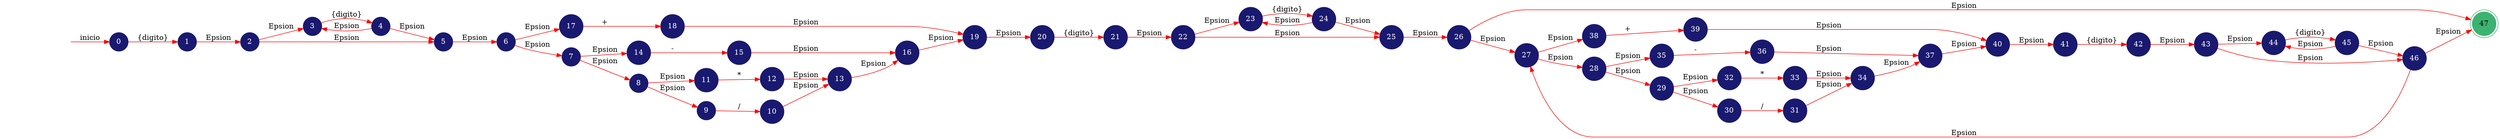 digraph automata_finito {
	rankdir=LR;
	node [shape=doublecircle, style = filled,color = mediumseagreen]; "47";
	node [shape=circle];
	node [color=midnightblue,fontcolor=white];
	edge [color=red];
	secret_node [style=invis];
	secret_node -> "0" [label="inicio"];
	"0" -> "1" [label="{digito}"];
	"1" -> "2" [label="Epsion"];
	"2" -> "3" [label="Epsion"];
	"2" -> "5" [label="Epsion"];
	"3" -> "4" [label="{digito}"];
	"4" -> "3" [label="Epsion"];
	"4" -> "5" [label="Epsion"];
	"5" -> "6" [label="Epsion"];
	"6" -> "17" [label="Epsion"];
	"6" -> "7" [label="Epsion"];
	"7" -> "14" [label="Epsion"];
	"7" -> "8" [label="Epsion"];
	"8" -> "11" [label="Epsion"];
	"8" -> "9" [label="Epsion"];
	"9" -> "10" [label="/"];
	"10" -> "13" [label="Epsion"];
	"11" -> "12" [label="*"];
	"12" -> "13" [label="Epsion"];
	"13" -> "16" [label="Epsion"];
	"14" -> "15" [label="-"];
	"15" -> "16" [label="Epsion"];
	"16" -> "19" [label="Epsion"];
	"17" -> "18" [label="+"];
	"18" -> "19" [label="Epsion"];
	"19" -> "20" [label="Epsion"];
	"20" -> "21" [label="{digito}"];
	"21" -> "22" [label="Epsion"];
	"22" -> "23" [label="Epsion"];
	"22" -> "25" [label="Epsion"];
	"23" -> "24" [label="{digito}"];
	"24" -> "23" [label="Epsion"];
	"24" -> "25" [label="Epsion"];
	"25" -> "26" [label="Epsion"];
	"26" -> "27" [label="Epsion"];
	"26" -> "47" [label="Epsion"];
	"27" -> "38" [label="Epsion"];
	"27" -> "28" [label="Epsion"];
	"28" -> "35" [label="Epsion"];
	"28" -> "29" [label="Epsion"];
	"29" -> "32" [label="Epsion"];
	"29" -> "30" [label="Epsion"];
	"30" -> "31" [label="/"];
	"31" -> "34" [label="Epsion"];
	"32" -> "33" [label="*"];
	"33" -> "34" [label="Epsion"];
	"34" -> "37" [label="Epsion"];
	"35" -> "36" [label="-"];
	"36" -> "37" [label="Epsion"];
	"37" -> "40" [label="Epsion"];
	"38" -> "39" [label="+"];
	"39" -> "40" [label="Epsion"];
	"40" -> "41" [label="Epsion"];
	"41" -> "42" [label="{digito}"];
	"42" -> "43" [label="Epsion"];
	"43" -> "44" [label="Epsion"];
	"43" -> "46" [label="Epsion"];
	"44" -> "45" [label="{digito}"];
	"45" -> "44" [label="Epsion"];
	"45" -> "46" [label="Epsion"];
	"46" -> "27" [label="Epsion"];
	"46" -> "47" [label="Epsion"];
}